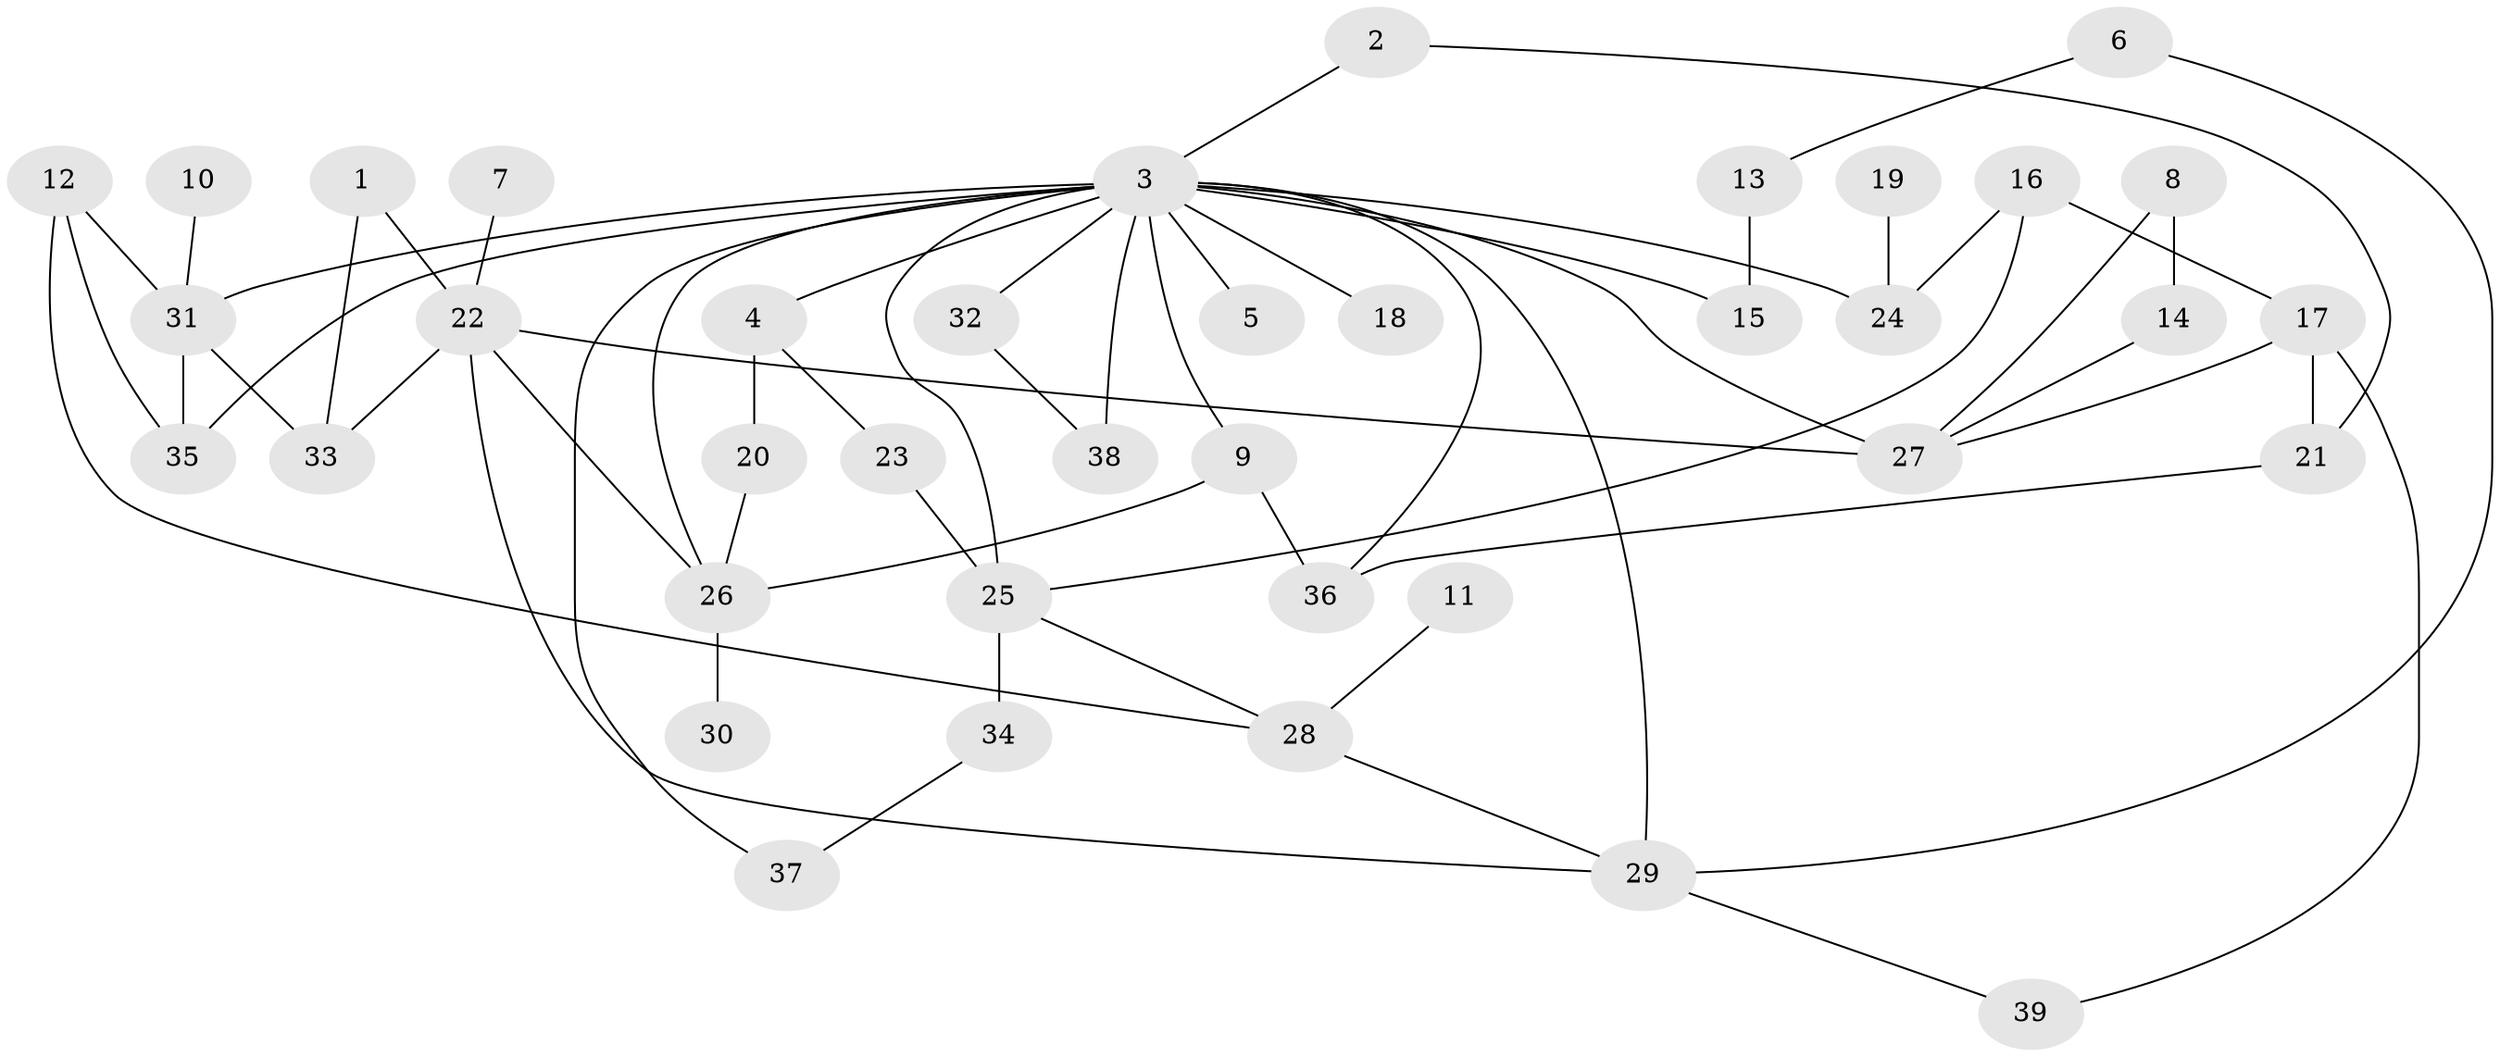 // original degree distribution, {4: 0.14102564102564102, 8: 0.01282051282051282, 7: 0.01282051282051282, 9: 0.01282051282051282, 2: 0.3333333333333333, 3: 0.20512820512820512, 6: 0.02564102564102564, 1: 0.24358974358974358, 5: 0.01282051282051282}
// Generated by graph-tools (version 1.1) at 2025/25/03/09/25 03:25:35]
// undirected, 39 vertices, 59 edges
graph export_dot {
graph [start="1"]
  node [color=gray90,style=filled];
  1;
  2;
  3;
  4;
  5;
  6;
  7;
  8;
  9;
  10;
  11;
  12;
  13;
  14;
  15;
  16;
  17;
  18;
  19;
  20;
  21;
  22;
  23;
  24;
  25;
  26;
  27;
  28;
  29;
  30;
  31;
  32;
  33;
  34;
  35;
  36;
  37;
  38;
  39;
  1 -- 22 [weight=1.0];
  1 -- 33 [weight=1.0];
  2 -- 3 [weight=1.0];
  2 -- 21 [weight=1.0];
  3 -- 4 [weight=1.0];
  3 -- 5 [weight=1.0];
  3 -- 9 [weight=1.0];
  3 -- 15 [weight=1.0];
  3 -- 18 [weight=1.0];
  3 -- 24 [weight=1.0];
  3 -- 25 [weight=1.0];
  3 -- 26 [weight=1.0];
  3 -- 27 [weight=2.0];
  3 -- 29 [weight=1.0];
  3 -- 31 [weight=1.0];
  3 -- 32 [weight=1.0];
  3 -- 35 [weight=1.0];
  3 -- 36 [weight=1.0];
  3 -- 37 [weight=1.0];
  3 -- 38 [weight=2.0];
  4 -- 20 [weight=1.0];
  4 -- 23 [weight=1.0];
  6 -- 13 [weight=1.0];
  6 -- 29 [weight=1.0];
  7 -- 22 [weight=1.0];
  8 -- 14 [weight=2.0];
  8 -- 27 [weight=1.0];
  9 -- 26 [weight=1.0];
  9 -- 36 [weight=1.0];
  10 -- 31 [weight=1.0];
  11 -- 28 [weight=1.0];
  12 -- 28 [weight=1.0];
  12 -- 31 [weight=1.0];
  12 -- 35 [weight=1.0];
  13 -- 15 [weight=1.0];
  14 -- 27 [weight=1.0];
  16 -- 17 [weight=1.0];
  16 -- 24 [weight=1.0];
  16 -- 25 [weight=1.0];
  17 -- 21 [weight=1.0];
  17 -- 27 [weight=1.0];
  17 -- 39 [weight=1.0];
  19 -- 24 [weight=1.0];
  20 -- 26 [weight=1.0];
  21 -- 36 [weight=1.0];
  22 -- 26 [weight=1.0];
  22 -- 27 [weight=1.0];
  22 -- 29 [weight=1.0];
  22 -- 33 [weight=1.0];
  23 -- 25 [weight=1.0];
  25 -- 28 [weight=1.0];
  25 -- 34 [weight=2.0];
  26 -- 30 [weight=1.0];
  28 -- 29 [weight=1.0];
  29 -- 39 [weight=1.0];
  31 -- 33 [weight=1.0];
  31 -- 35 [weight=1.0];
  32 -- 38 [weight=1.0];
  34 -- 37 [weight=1.0];
}

